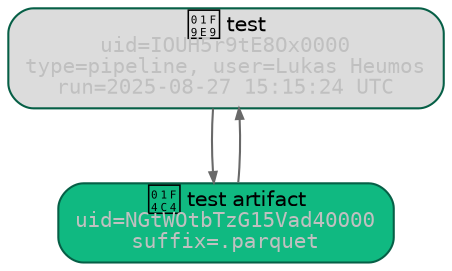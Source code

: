digraph artifact_NGtWOtbTzG15Vad40000 {
	node [color="#065f46" fillcolor=honeydew fontname=Helvetica fontsize=10]
	edge [arrowsize=0.5]
	run_OGODOD5hCHMnjEPL [label=<🧩 test<BR/><FONT COLOR="GREY" POINT-SIZE="10" FACE="Monospace">uid=IOUH5r9tE8Ox0000<BR/>type=pipeline, user=Lukas Heumos<BR/>run=2025-08-27 15:15:24 UTC</FONT>> fillcolor=gainsboro shape=box style="rounded,filled"]
	artifact_NGtWOtbTzG15Vad40000 [label=<📄 test artifact<BR/><FONT COLOR="GREY" POINT-SIZE="10" FACE="Monospace">uid=NGtWOtbTzG15Vad40000<BR/>suffix=.parquet</FONT>> fillcolor=honeydew shape=box style="rounded,filled"]
	run_OGODOD5hCHMnjEPL -> artifact_NGtWOtbTzG15Vad40000 [color=dimgrey]
	artifact_NGtWOtbTzG15Vad40000 [label=<📄 test artifact<BR/><FONT COLOR="GREY" POINT-SIZE="10" FACE="Monospace">uid=NGtWOtbTzG15Vad40000<BR/>suffix=.parquet</FONT>> fillcolor=honeydew shape=box style="rounded,filled"]
	run_OGODOD5hCHMnjEPL [label=<🧩 test<BR/><FONT COLOR="GREY" POINT-SIZE="10" FACE="Monospace">uid=IOUH5r9tE8Ox0000<BR/>type=pipeline, user=Lukas Heumos<BR/>run=2025-08-27 15:15:24 UTC</FONT>> fillcolor=gainsboro shape=box style="rounded,filled"]
	artifact_NGtWOtbTzG15Vad40000 -> run_OGODOD5hCHMnjEPL [color=dimgrey]
	artifact_NGtWOtbTzG15Vad40000 [label=<📄 test artifact<BR/><FONT COLOR="GREY" POINT-SIZE="10" FACE="Monospace">uid=NGtWOtbTzG15Vad40000<BR/>suffix=.parquet</FONT>> fillcolor="#10b981" shape=box style="rounded,filled"]
}
